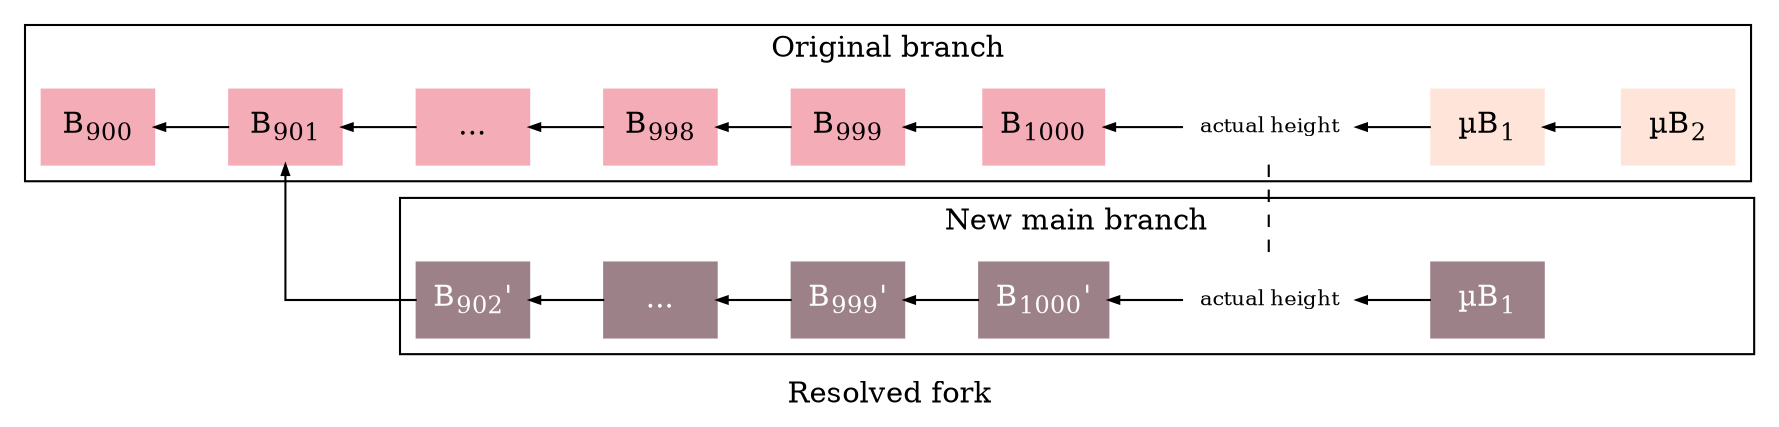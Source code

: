 // @formatter:off
digraph NodeResolvedFork {
  graph [label="Resolved fork", newrank="true", rankdir=RL, compound=true, splines="ortho"]
  node [shape="box"]
  edge [fontsize=11, arrowsize=0.5]

  subgraph cluster_0 {
    MB2 [label=<&micro;B<sub>2</sub>>, style="filled", color="#FFE5D9"]
    MB1 [label=<&micro;B<sub>1</sub>>, style="filled", color="#FFE5D9"]

    AH1 [label="actual height", shape="none", fontsize=10]

    B1000 [label=<B<sub>1000</sub>>, style="filled", color="#F4ACB7"]
    B999 [label=<B<sub>999</sub>>, style="filled", color="#F4ACB7"]
    B998 [label=<B<sub>998</sub>>, style="filled", color="#F4ACB7"]
    Betc [label="...", style="filled", color="#F4ACB7"]
    B901 [label=<B<sub>901</sub>>, style="filled", color="#F4ACB7"]
    B900 [label=<B<sub>900</sub>>, style="filled", color="#F4ACB7"]

    MB2 -> MB1 -> AH1 -> B1000 -> B999 -> B998 -> Betc -> B901 -> B900

    label="Original branch"
  }

  subgraph cluster_1 {
    MB2_ [style="invisible"]
    MB1_ [label=<&micro;B<sub>1</sub>>, style="filled", color="#9D8189", fontcolor="#FFFFFF"]

    AH1_ [label="actual height", shape="none", fontsize=10]

    B1000_ [label=<B<sub>1000</sub>'>, style="filled", color="#9D8189", fontcolor="#FFFFFF"]
    B999_ [label=<B<sub>999</sub>'>, style="filled", color="#9D8189", fontcolor="#FFFFFF"]
    Betc_ [label="...", style="filled", color="#9D8189", fontcolor="#FFFFFF"]
    B902_ [label=<B<sub>902</sub>'>, style="filled", color="#9D8189", fontcolor="#FFFFFF"]

    MB1_ -> AH1_ -> B1000_ -> B999_ -> Betc_ -> B902_

    label="New main branch"
  }

  B902_:w -> B901:s
  AH1:s -> AH1_:n [dir="none", style="dashed"]

  {rank="same"; Betc B902_}
  {rank="same"; MB1 MB1_}
  {rank="same"; AH1 AH1_}
  {rank="same"; MB2 MB2_}
}
